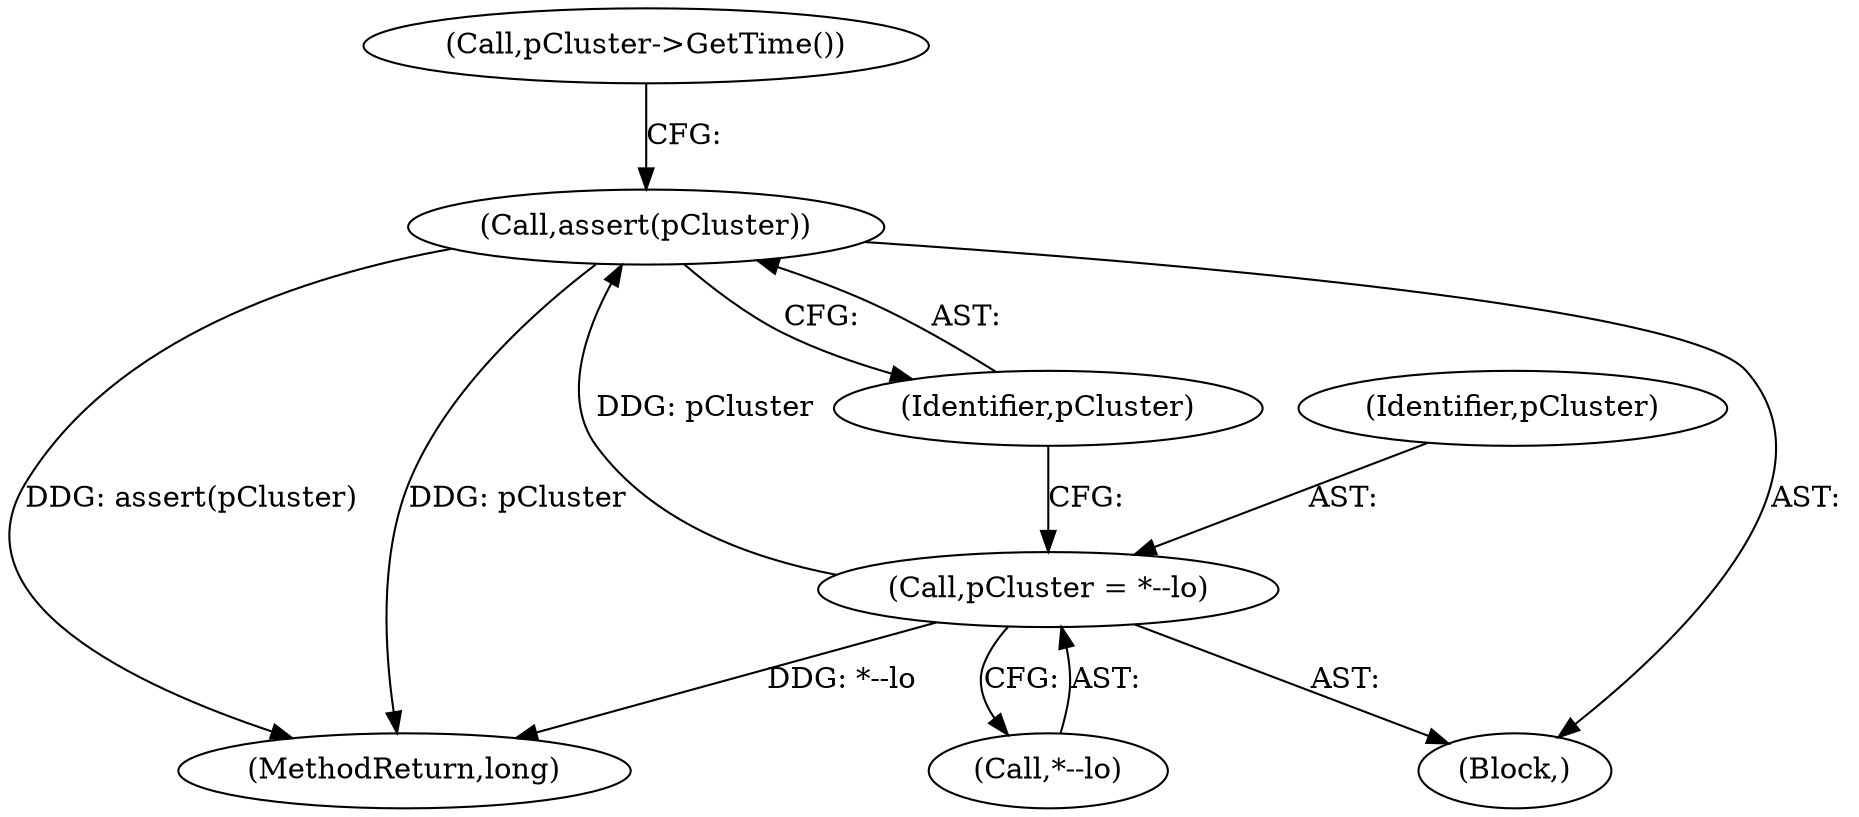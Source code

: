 digraph "0_Android_04839626ed859623901ebd3a5fd483982186b59d_198@API" {
"1000251" [label="(Call,assert(pCluster))"];
"1000246" [label="(Call,pCluster = *--lo)"];
"1000251" [label="(Call,assert(pCluster))"];
"1000305" [label="(MethodReturn,long)"];
"1000106" [label="(Block,)"];
"1000252" [label="(Identifier,pCluster)"];
"1000248" [label="(Call,*--lo)"];
"1000255" [label="(Call,pCluster->GetTime())"];
"1000247" [label="(Identifier,pCluster)"];
"1000246" [label="(Call,pCluster = *--lo)"];
"1000251" -> "1000106"  [label="AST: "];
"1000251" -> "1000252"  [label="CFG: "];
"1000252" -> "1000251"  [label="AST: "];
"1000255" -> "1000251"  [label="CFG: "];
"1000251" -> "1000305"  [label="DDG: assert(pCluster)"];
"1000251" -> "1000305"  [label="DDG: pCluster"];
"1000246" -> "1000251"  [label="DDG: pCluster"];
"1000246" -> "1000106"  [label="AST: "];
"1000246" -> "1000248"  [label="CFG: "];
"1000247" -> "1000246"  [label="AST: "];
"1000248" -> "1000246"  [label="AST: "];
"1000252" -> "1000246"  [label="CFG: "];
"1000246" -> "1000305"  [label="DDG: *--lo"];
}
